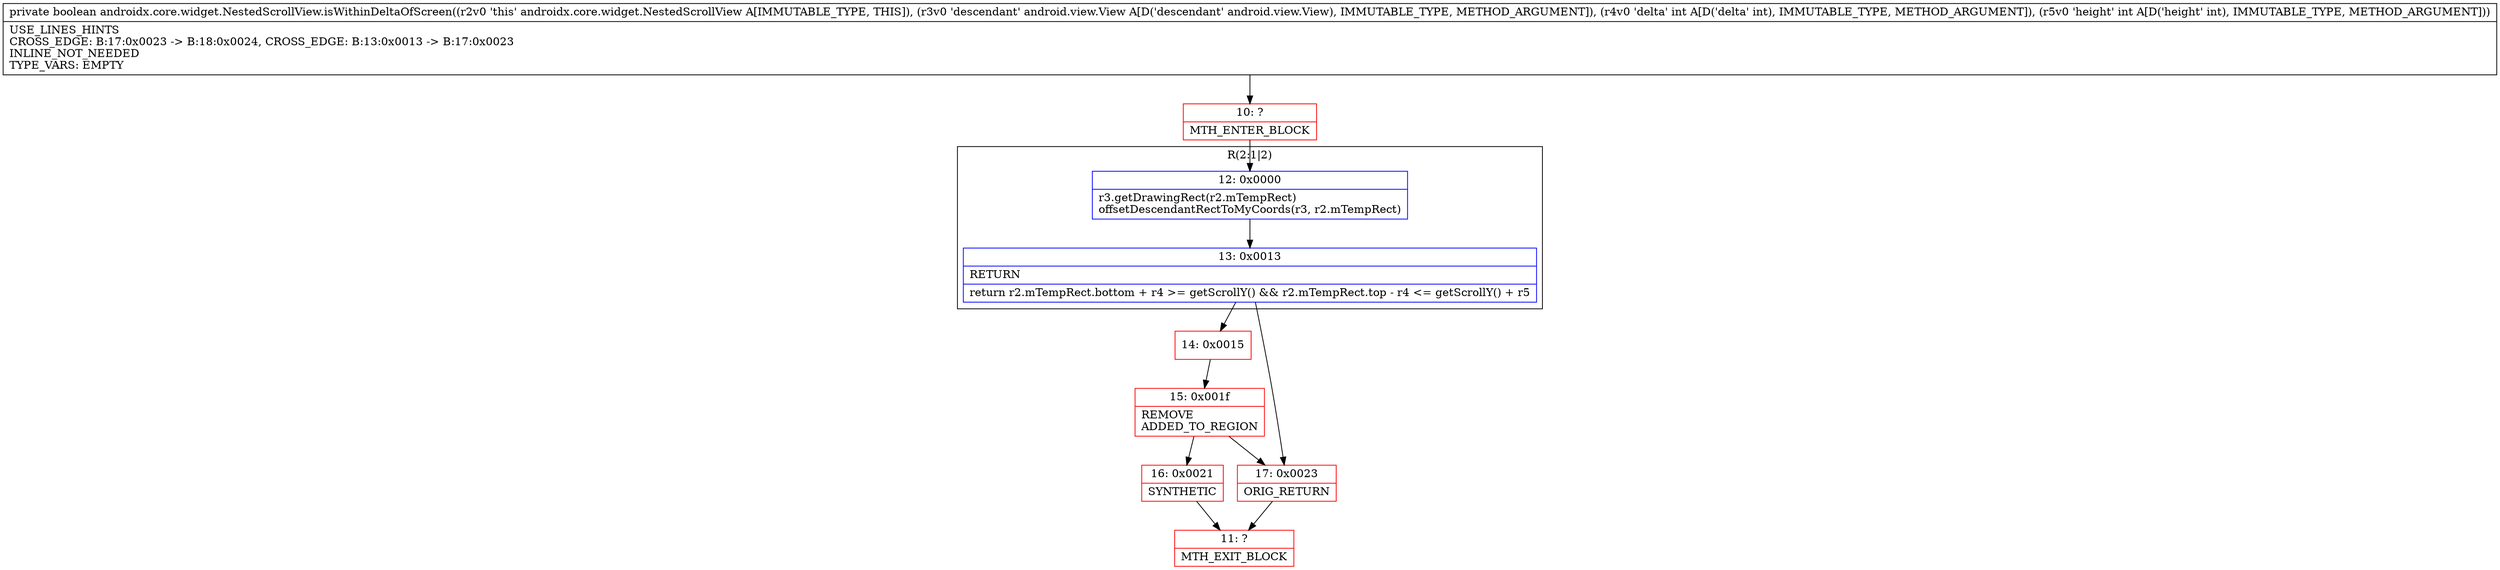 digraph "CFG forandroidx.core.widget.NestedScrollView.isWithinDeltaOfScreen(Landroid\/view\/View;II)Z" {
subgraph cluster_Region_1521372454 {
label = "R(2:1|2)";
node [shape=record,color=blue];
Node_12 [shape=record,label="{12\:\ 0x0000|r3.getDrawingRect(r2.mTempRect)\loffsetDescendantRectToMyCoords(r3, r2.mTempRect)\l}"];
Node_13 [shape=record,label="{13\:\ 0x0013|RETURN\l|return r2.mTempRect.bottom + r4 \>= getScrollY() && r2.mTempRect.top \- r4 \<= getScrollY() + r5\l}"];
}
Node_10 [shape=record,color=red,label="{10\:\ ?|MTH_ENTER_BLOCK\l}"];
Node_14 [shape=record,color=red,label="{14\:\ 0x0015}"];
Node_15 [shape=record,color=red,label="{15\:\ 0x001f|REMOVE\lADDED_TO_REGION\l}"];
Node_16 [shape=record,color=red,label="{16\:\ 0x0021|SYNTHETIC\l}"];
Node_11 [shape=record,color=red,label="{11\:\ ?|MTH_EXIT_BLOCK\l}"];
Node_17 [shape=record,color=red,label="{17\:\ 0x0023|ORIG_RETURN\l}"];
MethodNode[shape=record,label="{private boolean androidx.core.widget.NestedScrollView.isWithinDeltaOfScreen((r2v0 'this' androidx.core.widget.NestedScrollView A[IMMUTABLE_TYPE, THIS]), (r3v0 'descendant' android.view.View A[D('descendant' android.view.View), IMMUTABLE_TYPE, METHOD_ARGUMENT]), (r4v0 'delta' int A[D('delta' int), IMMUTABLE_TYPE, METHOD_ARGUMENT]), (r5v0 'height' int A[D('height' int), IMMUTABLE_TYPE, METHOD_ARGUMENT]))  | USE_LINES_HINTS\lCROSS_EDGE: B:17:0x0023 \-\> B:18:0x0024, CROSS_EDGE: B:13:0x0013 \-\> B:17:0x0023\lINLINE_NOT_NEEDED\lTYPE_VARS: EMPTY\l}"];
MethodNode -> Node_10;Node_12 -> Node_13;
Node_13 -> Node_14;
Node_13 -> Node_17;
Node_10 -> Node_12;
Node_14 -> Node_15;
Node_15 -> Node_16;
Node_15 -> Node_17;
Node_16 -> Node_11;
Node_17 -> Node_11;
}

